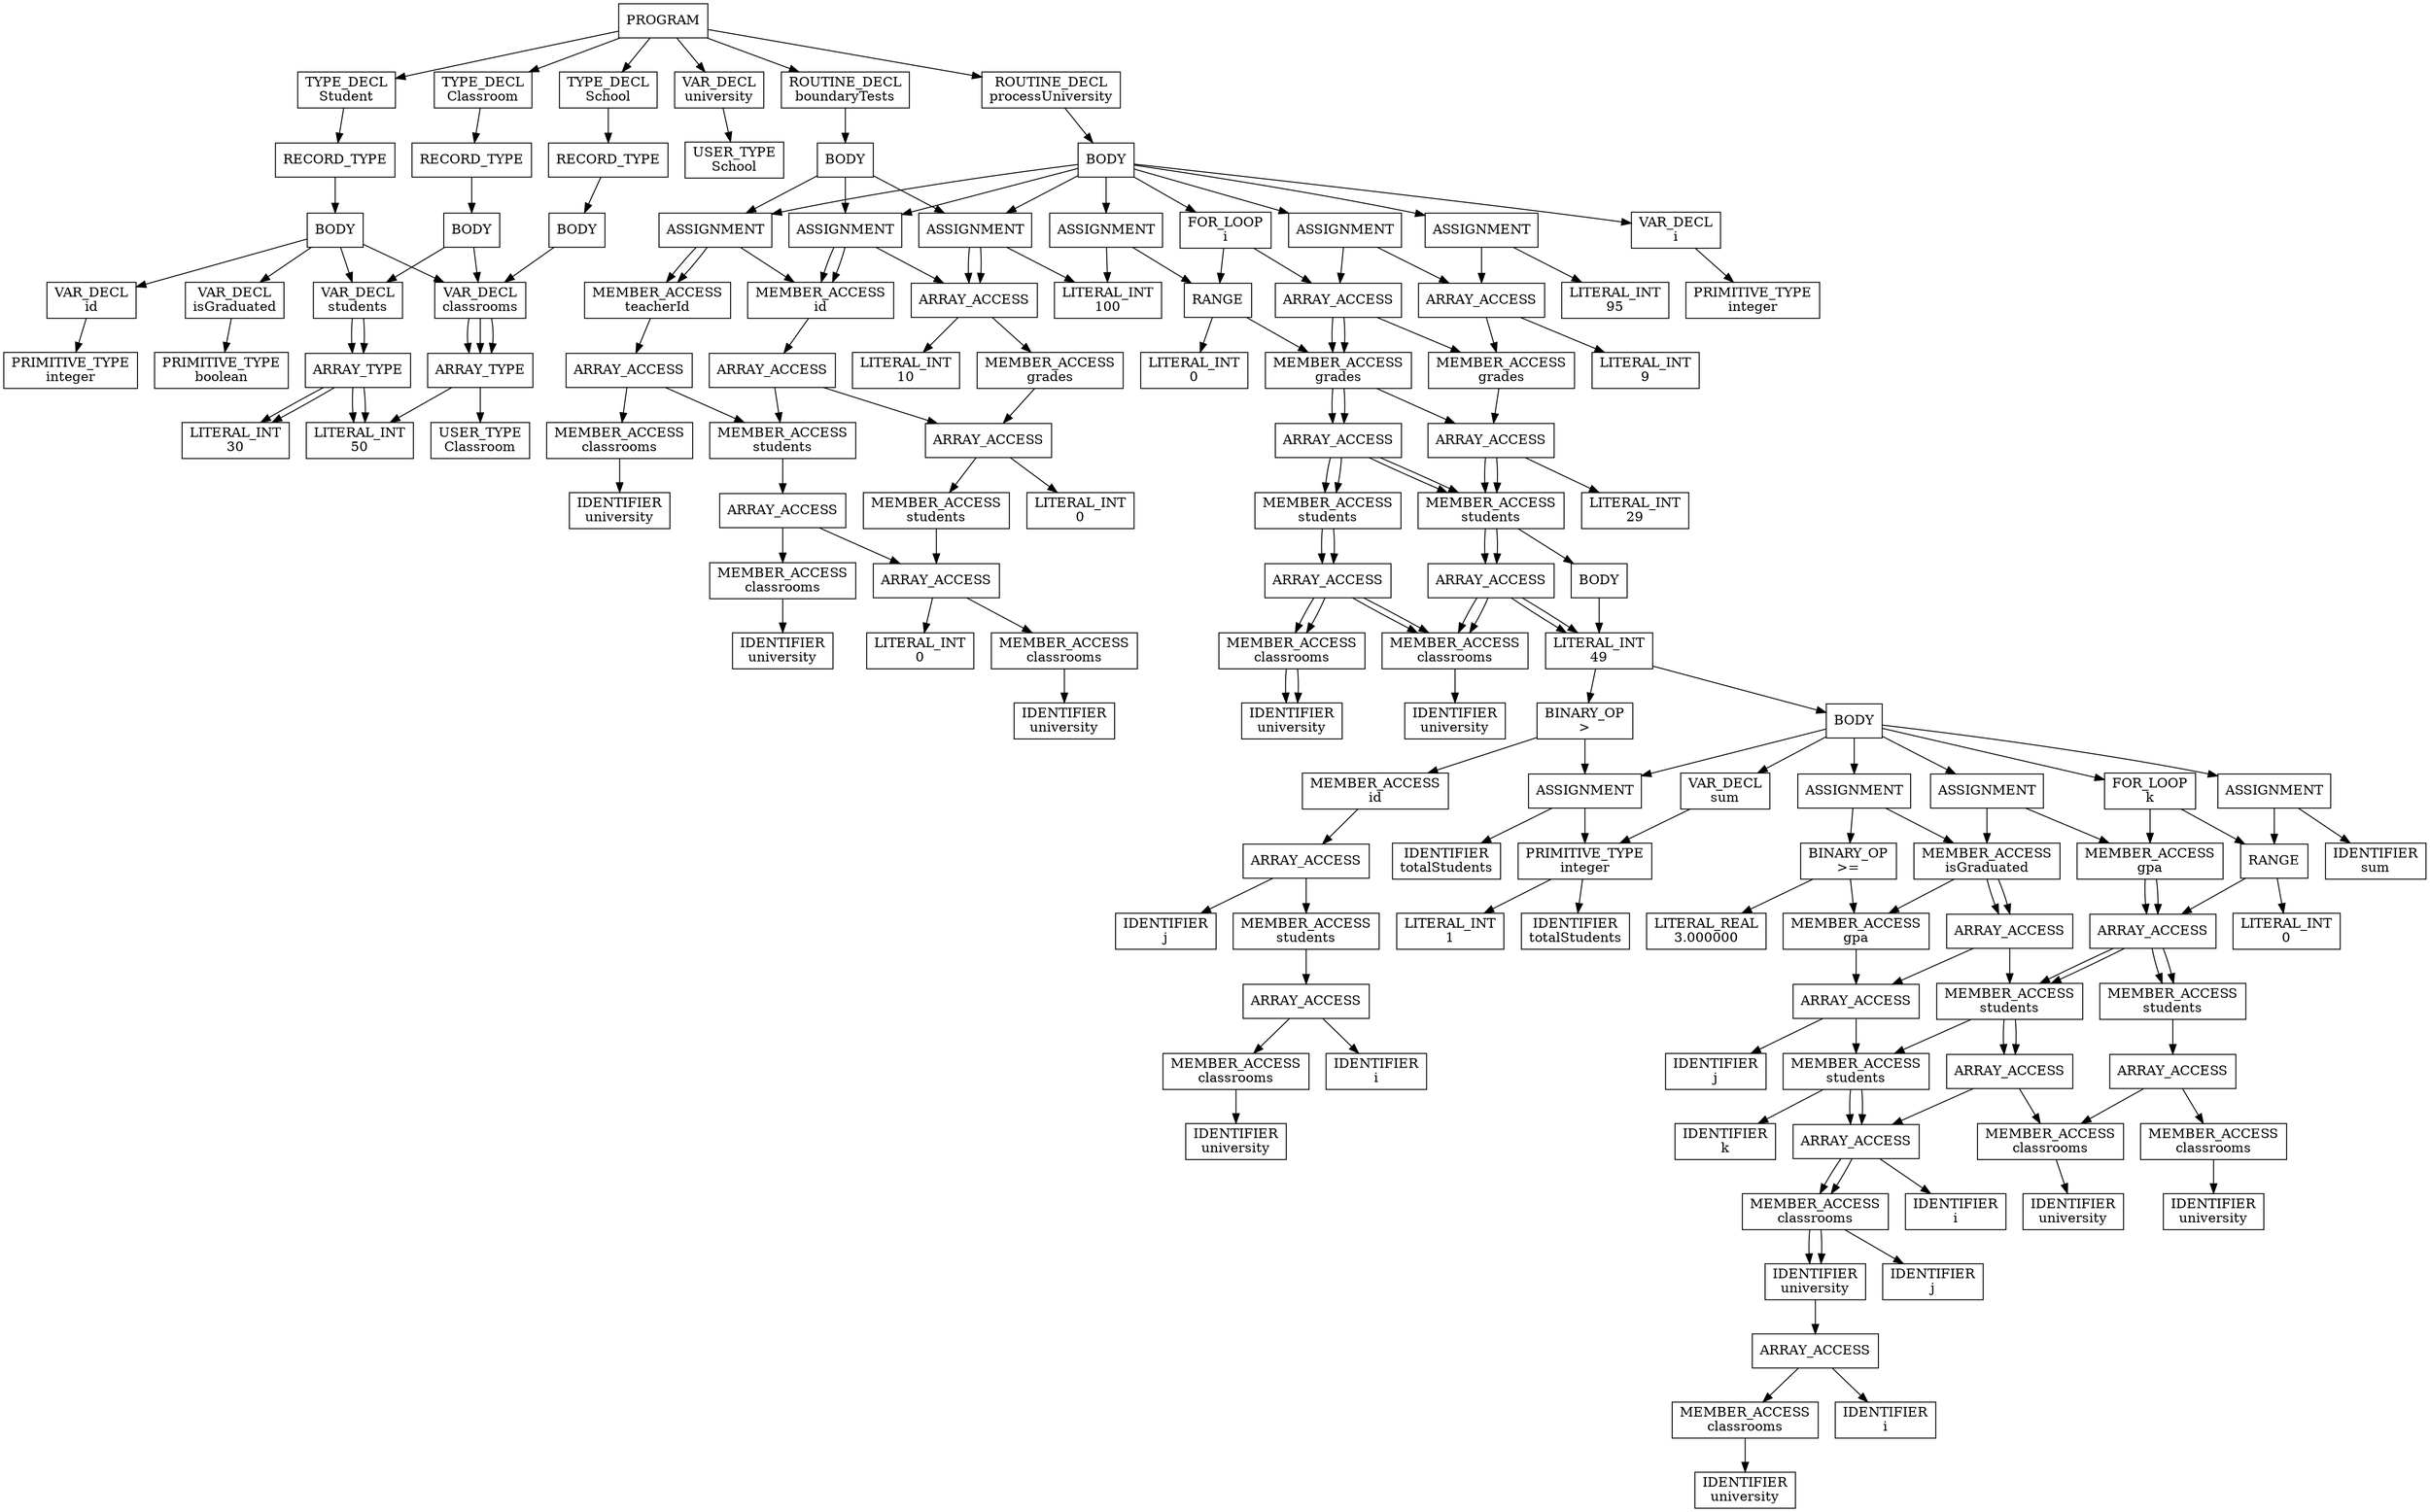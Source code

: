 digraph AST {
  node [shape=box];
  n0 [label="PROGRAM"];
  n0 -> n1;
  n1 [label="TYPE_DECL\nStudent"];
  n1 -> n2;
  n2 [label="RECORD_TYPE"];
  n2 -> n3;
  n3 [label="BODY"];
  n3 -> n4;
  n4 [label="VAR_DECL\nid"];
  n4 -> n5;
  n5 [label="PRIMITIVE_TYPE\ninteger"];
  n3 -> n1004;
  n1004 [label="VAR_DECL\ngrades"];
  n1004 -> n1005;
  n1005 [label="ARRAY_TYPE"];
  n1005 -> n1006;
  n1006 [label="LITERAL_INT\n10"];
  n1005 -> n2006;
  n2006 [label="PRIMITIVE_TYPE\ninteger"];
  n3 -> n2004;
  n2004 [label="VAR_DECL\ngpa"];
  n2004 -> n2005;
  n2005 [label="PRIMITIVE_TYPE\nreal"];
  n3 -> n3004;
  n3004 [label="VAR_DECL\nisGraduated"];
  n3004 -> n3005;
  n3005 [label="PRIMITIVE_TYPE\nboolean"];
  n0 -> n1001;
  n1001 [label="TYPE_DECL\nClassroom"];
  n1001 -> n1002;
  n1002 [label="RECORD_TYPE"];
  n1002 -> n1003;
  n1003 [label="BODY"];
  n1003 -> n1004;
  n1004 [label="VAR_DECL\nstudents"];
  n1004 -> n1005;
  n1005 [label="ARRAY_TYPE"];
  n1005 -> n1006;
  n1006 [label="LITERAL_INT\n30"];
  n1005 -> n2006;
  n2006 [label="USER_TYPE\nStudent"];
  n1003 -> n2004;
  n2004 [label="VAR_DECL\nteacherId"];
  n2004 -> n2005;
  n2005 [label="PRIMITIVE_TYPE\ninteger"];
  n0 -> n2001;
  n2001 [label="TYPE_DECL\nSchool"];
  n2001 -> n2002;
  n2002 [label="RECORD_TYPE"];
  n2002 -> n2003;
  n2003 [label="BODY"];
  n2003 -> n2004;
  n2004 [label="VAR_DECL\nclassrooms"];
  n2004 -> n2005;
  n2005 [label="ARRAY_TYPE"];
  n2005 -> n2006;
  n2006 [label="LITERAL_INT\n50"];
  n2005 -> n3006;
  n3006 [label="USER_TYPE\nClassroom"];
  n0 -> n3001;
  n3001 [label="VAR_DECL\nuniversity"];
  n3001 -> n3002;
  n3002 [label="USER_TYPE\nSchool"];
  n0 -> n4001;
  n4001 [label="ROUTINE_DECL\nprocessUniversity"];
  n4001 -> n4002;
  n4002 [label="BODY"];
  n4002 -> n4003;
  n4003 [label="VAR_DECL\ni"];
  n4003 -> n4004;
  n4004 [label="PRIMITIVE_TYPE\ninteger"];
  n4002 -> n5003;
  n5003 [label="VAR_DECL\nj"];
  n5003 -> n5004;
  n5004 [label="PRIMITIVE_TYPE\ninteger"];
  n4002 -> n6003;
  n6003 [label="VAR_DECL\nk"];
  n6003 -> n6004;
  n6004 [label="PRIMITIVE_TYPE\ninteger"];
  n4002 -> n7003;
  n7003 [label="VAR_DECL\ntotalStudents"];
  n7003 -> n7004;
  n7004 [label="PRIMITIVE_TYPE\ninteger"];
  n4002 -> n8003;
  n8003 [label="ASSIGNMENT"];
  n8003 -> n8004;
  n8004 [label="IDENTIFIER\ntotalStudents"];
  n8003 -> n9004;
  n9004 [label="LITERAL_INT\n0"];
  n4002 -> n9003;
  n9003 [label="FOR_LOOP\ni"];
  n9003 -> n9004;
  n9004 [label="RANGE"];
  n9004 -> n9005;
  n9005 [label="LITERAL_INT\n0"];
  n9004 -> n10005;
  n10005 [label="LITERAL_INT\n49"];
  n9003 -> n10004;
  n10004 [label="BODY"];
  n10004 -> n10005;
  n10005 [label="IF_STMT"];
  n10005 -> n10006;
  n10006 [label="BINARY_OP\n>"];
  n10006 -> n10007;
  n10007 [label="MEMBER_ACCESS\nteacherId"];
  n10007 -> n10008;
  n10008 [label="ARRAY_ACCESS"];
  n10008 -> n10009;
  n10009 [label="MEMBER_ACCESS\nclassrooms"];
  n10009 -> n10010;
  n10010 [label="IDENTIFIER\nuniversity"];
  n10008 -> n11009;
  n11009 [label="IDENTIFIER\ni"];
  n10006 -> n11007;
  n11007 [label="LITERAL_INT\n0"];
  n10005 -> n11006;
  n11006 [label="BODY"];
  n11006 -> n11007;
  n11007 [label="FOR_LOOP\nj"];
  n11007 -> n11008;
  n11008 [label="RANGE"];
  n11008 -> n11009;
  n11009 [label="LITERAL_INT\n0"];
  n11008 -> n12009;
  n12009 [label="LITERAL_INT\n29"];
  n11007 -> n12008;
  n12008 [label="BODY"];
  n12008 -> n12009;
  n12009 [label="IF_STMT"];
  n12009 -> n12010;
  n12010 [label="BINARY_OP\n>"];
  n12010 -> n12011;
  n12011 [label="MEMBER_ACCESS\nid"];
  n12011 -> n12012;
  n12012 [label="ARRAY_ACCESS"];
  n12012 -> n12013;
  n12013 [label="MEMBER_ACCESS\nstudents"];
  n12013 -> n12014;
  n12014 [label="ARRAY_ACCESS"];
  n12014 -> n12015;
  n12015 [label="MEMBER_ACCESS\nclassrooms"];
  n12015 -> n12016;
  n12016 [label="IDENTIFIER\nuniversity"];
  n12014 -> n13015;
  n13015 [label="IDENTIFIER\ni"];
  n12012 -> n13013;
  n13013 [label="IDENTIFIER\nj"];
  n12010 -> n13011;
  n13011 [label="LITERAL_INT\n0"];
  n12009 -> n13010;
  n13010 [label="BODY"];
  n13010 -> n13011;
  n13011 [label="ASSIGNMENT"];
  n13011 -> n13012;
  n13012 [label="IDENTIFIER\ntotalStudents"];
  n13011 -> n14012;
  n14012 [label="BINARY_OP\n+"];
  n14012 -> n14013;
  n14013 [label="IDENTIFIER\ntotalStudents"];
  n14012 -> n15013;
  n15013 [label="LITERAL_INT\n1"];
  n13010 -> n14011;
  n14011 [label="VAR_DECL\nsum"];
  n14011 -> n14012;
  n14012 [label="PRIMITIVE_TYPE\ninteger"];
  n13010 -> n15011;
  n15011 [label="ASSIGNMENT"];
  n15011 -> n15012;
  n15012 [label="IDENTIFIER\nsum"];
  n15011 -> n16012;
  n16012 [label="LITERAL_INT\n0"];
  n13010 -> n16011;
  n16011 [label="FOR_LOOP\nk"];
  n16011 -> n16012;
  n16012 [label="RANGE"];
  n16012 -> n16013;
  n16013 [label="LITERAL_INT\n0"];
  n16012 -> n17013;
  n17013 [label="LITERAL_INT\n9"];
  n16011 -> n17012;
  n17012 [label="BODY"];
  n17012 -> n17013;
  n17013 [label="ASSIGNMENT"];
  n17013 -> n17014;
  n17014 [label="IDENTIFIER\nsum"];
  n17013 -> n18014;
  n18014 [label="BINARY_OP\n+"];
  n18014 -> n18015;
  n18015 [label="IDENTIFIER\nsum"];
  n18014 -> n19015;
  n19015 [label="ARRAY_ACCESS"];
  n19015 -> n19016;
  n19016 [label="MEMBER_ACCESS\ngrades"];
  n19016 -> n19017;
  n19017 [label="ARRAY_ACCESS"];
  n19017 -> n19018;
  n19018 [label="MEMBER_ACCESS\nstudents"];
  n19018 -> n19019;
  n19019 [label="ARRAY_ACCESS"];
  n19019 -> n19020;
  n19020 [label="MEMBER_ACCESS\nclassrooms"];
  n19020 -> n19021;
  n19021 [label="IDENTIFIER\nuniversity"];
  n19019 -> n20020;
  n20020 [label="IDENTIFIER\ni"];
  n19017 -> n20018;
  n20018 [label="IDENTIFIER\nj"];
  n19015 -> n20016;
  n20016 [label="IDENTIFIER\nk"];
  n13010 -> n17011;
  n17011 [label="ASSIGNMENT"];
  n17011 -> n17012;
  n17012 [label="MEMBER_ACCESS\ngpa"];
  n17012 -> n17013;
  n17013 [label="ARRAY_ACCESS"];
  n17013 -> n17014;
  n17014 [label="MEMBER_ACCESS\nstudents"];
  n17014 -> n17015;
  n17015 [label="ARRAY_ACCESS"];
  n17015 -> n17016;
  n17016 [label="MEMBER_ACCESS\nclassrooms"];
  n17016 -> n17017;
  n17017 [label="IDENTIFIER\nuniversity"];
  n17015 -> n18016;
  n18016 [label="IDENTIFIER\ni"];
  n17013 -> n18014;
  n18014 [label="IDENTIFIER\nj"];
  n17011 -> n18012;
  n18012 [label="BINARY_OP\n/"];
  n18012 -> n18013;
  n18013 [label="IDENTIFIER\nsum"];
  n18012 -> n19013;
  n19013 [label="LITERAL_REAL\n10.000000"];
  n13010 -> n18011;
  n18011 [label="ASSIGNMENT"];
  n18011 -> n18012;
  n18012 [label="MEMBER_ACCESS\nisGraduated"];
  n18012 -> n18013;
  n18013 [label="ARRAY_ACCESS"];
  n18013 -> n18014;
  n18014 [label="MEMBER_ACCESS\nstudents"];
  n18014 -> n18015;
  n18015 [label="ARRAY_ACCESS"];
  n18015 -> n18016;
  n18016 [label="MEMBER_ACCESS\nclassrooms"];
  n18016 -> n18017;
  n18017 [label="IDENTIFIER\nuniversity"];
  n18015 -> n19016;
  n19016 [label="IDENTIFIER\ni"];
  n18013 -> n19014;
  n19014 [label="IDENTIFIER\nj"];
  n18011 -> n19012;
  n19012 [label="BINARY_OP\n>="];
  n19012 -> n19013;
  n19013 [label="MEMBER_ACCESS\ngpa"];
  n19013 -> n19014;
  n19014 [label="ARRAY_ACCESS"];
  n19014 -> n19015;
  n19015 [label="MEMBER_ACCESS\nstudents"];
  n19015 -> n19016;
  n19016 [label="ARRAY_ACCESS"];
  n19016 -> n19017;
  n19017 [label="MEMBER_ACCESS\nclassrooms"];
  n19017 -> n19018;
  n19018 [label="IDENTIFIER\nuniversity"];
  n19016 -> n20017;
  n20017 [label="IDENTIFIER\ni"];
  n19014 -> n20015;
  n20015 [label="IDENTIFIER\nj"];
  n19012 -> n20013;
  n20013 [label="LITERAL_REAL\n3.000000"];
  n4002 -> n10003;
  n10003 [label="ASSIGNMENT"];
  n10003 -> n10004;
  n10004 [label="ARRAY_ACCESS"];
  n10004 -> n10005;
  n10005 [label="MEMBER_ACCESS\ngrades"];
  n10005 -> n10006;
  n10006 [label="ARRAY_ACCESS"];
  n10006 -> n10007;
  n10007 [label="MEMBER_ACCESS\nstudents"];
  n10007 -> n10008;
  n10008 [label="ARRAY_ACCESS"];
  n10008 -> n10009;
  n10009 [label="MEMBER_ACCESS\nclassrooms"];
  n10009 -> n10010;
  n10010 [label="IDENTIFIER\nuniversity"];
  n10008 -> n11009;
  n11009 [label="LITERAL_INT\n0"];
  n10006 -> n11007;
  n11007 [label="LITERAL_INT\n0"];
  n10004 -> n11005;
  n11005 [label="LITERAL_INT\n0"];
  n10003 -> n11004;
  n11004 [label="LITERAL_INT\n100"];
  n4002 -> n11003;
  n11003 [label="ASSIGNMENT"];
  n11003 -> n11004;
  n11004 [label="ARRAY_ACCESS"];
  n11004 -> n11005;
  n11005 [label="MEMBER_ACCESS\ngrades"];
  n11005 -> n11006;
  n11006 [label="ARRAY_ACCESS"];
  n11006 -> n11007;
  n11007 [label="MEMBER_ACCESS\nstudents"];
  n11007 -> n11008;
  n11008 [label="ARRAY_ACCESS"];
  n11008 -> n11009;
  n11009 [label="MEMBER_ACCESS\nclassrooms"];
  n11009 -> n11010;
  n11010 [label="IDENTIFIER\nuniversity"];
  n11008 -> n12009;
  n12009 [label="LITERAL_INT\n49"];
  n11006 -> n12007;
  n12007 [label="LITERAL_INT\n29"];
  n11004 -> n12005;
  n12005 [label="LITERAL_INT\n9"];
  n11003 -> n12004;
  n12004 [label="LITERAL_INT\n95"];
  n0 -> n5001;
  n5001 [label="ROUTINE_DECL\nboundaryTests"];
  n5001 -> n5002;
  n5002 [label="BODY"];
  n5002 -> n5003;
  n5003 [label="ASSIGNMENT"];
  n5003 -> n5004;
  n5004 [label="MEMBER_ACCESS\nteacherId"];
  n5004 -> n5005;
  n5005 [label="ARRAY_ACCESS"];
  n5005 -> n5006;
  n5006 [label="MEMBER_ACCESS\nclassrooms"];
  n5006 -> n5007;
  n5007 [label="IDENTIFIER\nuniversity"];
  n5005 -> n6006;
  n6006 [label="LITERAL_INT\n50"];
  n5003 -> n6004;
  n6004 [label="LITERAL_INT\n1"];
  n5002 -> n6003;
  n6003 [label="ASSIGNMENT"];
  n6003 -> n6004;
  n6004 [label="MEMBER_ACCESS\nid"];
  n6004 -> n6005;
  n6005 [label="ARRAY_ACCESS"];
  n6005 -> n6006;
  n6006 [label="MEMBER_ACCESS\nstudents"];
  n6006 -> n6007;
  n6007 [label="ARRAY_ACCESS"];
  n6007 -> n6008;
  n6008 [label="MEMBER_ACCESS\nclassrooms"];
  n6008 -> n6009;
  n6009 [label="IDENTIFIER\nuniversity"];
  n6007 -> n7008;
  n7008 [label="LITERAL_INT\n0"];
  n6005 -> n7006;
  n7006 [label="LITERAL_INT\n30"];
  n6003 -> n7004;
  n7004 [label="LITERAL_INT\n1"];
  n5002 -> n7003;
  n7003 [label="ASSIGNMENT"];
  n7003 -> n7004;
  n7004 [label="ARRAY_ACCESS"];
  n7004 -> n7005;
  n7005 [label="MEMBER_ACCESS\ngrades"];
  n7005 -> n7006;
  n7006 [label="ARRAY_ACCESS"];
  n7006 -> n7007;
  n7007 [label="MEMBER_ACCESS\nstudents"];
  n7007 -> n7008;
  n7008 [label="ARRAY_ACCESS"];
  n7008 -> n7009;
  n7009 [label="MEMBER_ACCESS\nclassrooms"];
  n7009 -> n7010;
  n7010 [label="IDENTIFIER\nuniversity"];
  n7008 -> n8009;
  n8009 [label="LITERAL_INT\n0"];
  n7006 -> n8007;
  n8007 [label="LITERAL_INT\n0"];
  n7004 -> n8005;
  n8005 [label="LITERAL_INT\n10"];
  n7003 -> n8004;
  n8004 [label="LITERAL_INT\n100"];
}
